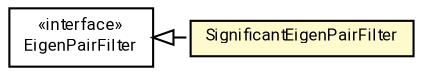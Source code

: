 #!/usr/local/bin/dot
#
# Class diagram 
# Generated by UMLGraph version R5_7_2-60-g0e99a6 (http://www.spinellis.gr/umlgraph/)
#

digraph G {
	graph [fontnames="svg"]
	edge [fontname="Roboto",fontsize=7,labelfontname="Roboto",labelfontsize=7,color="black"];
	node [fontname="Roboto",fontcolor="black",fontsize=8,shape=plaintext,margin=0,width=0,height=0];
	nodesep=0.15;
	ranksep=0.25;
	rankdir=LR;
	// de.lmu.ifi.dbs.elki.math.linearalgebra.pca.filter.EigenPairFilter
	c9359619 [label=<<table title="de.lmu.ifi.dbs.elki.math.linearalgebra.pca.filter.EigenPairFilter" border="0" cellborder="1" cellspacing="0" cellpadding="2" href="EigenPairFilter.html" target="_parent">
		<tr><td><table border="0" cellspacing="0" cellpadding="1">
		<tr><td align="center" balign="center"> &#171;interface&#187; </td></tr>
		<tr><td align="center" balign="center"> <font face="Roboto">EigenPairFilter</font> </td></tr>
		</table></td></tr>
		</table>>, URL="EigenPairFilter.html"];
	// de.lmu.ifi.dbs.elki.math.linearalgebra.pca.filter.SignificantEigenPairFilter
	c9359626 [label=<<table title="de.lmu.ifi.dbs.elki.math.linearalgebra.pca.filter.SignificantEigenPairFilter" border="0" cellborder="1" cellspacing="0" cellpadding="2" bgcolor="lemonChiffon" href="SignificantEigenPairFilter.html" target="_parent">
		<tr><td><table border="0" cellspacing="0" cellpadding="1">
		<tr><td align="center" balign="center"> <font face="Roboto">SignificantEigenPairFilter</font> </td></tr>
		</table></td></tr>
		</table>>, URL="SignificantEigenPairFilter.html"];
	// de.lmu.ifi.dbs.elki.math.linearalgebra.pca.filter.SignificantEigenPairFilter implements de.lmu.ifi.dbs.elki.math.linearalgebra.pca.filter.EigenPairFilter
	c9359619 -> c9359626 [arrowtail=empty,style=dashed,dir=back,weight=9];
}

